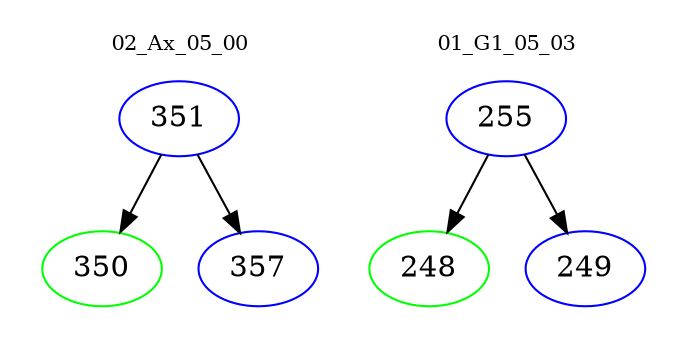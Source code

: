 digraph{
subgraph cluster_0 {
color = white
label = "02_Ax_05_00";
fontsize=10;
T0_351 [label="351", color="blue"]
T0_351 -> T0_350 [color="black"]
T0_350 [label="350", color="green"]
T0_351 -> T0_357 [color="black"]
T0_357 [label="357", color="blue"]
}
subgraph cluster_1 {
color = white
label = "01_G1_05_03";
fontsize=10;
T1_255 [label="255", color="blue"]
T1_255 -> T1_248 [color="black"]
T1_248 [label="248", color="green"]
T1_255 -> T1_249 [color="black"]
T1_249 [label="249", color="blue"]
}
}
